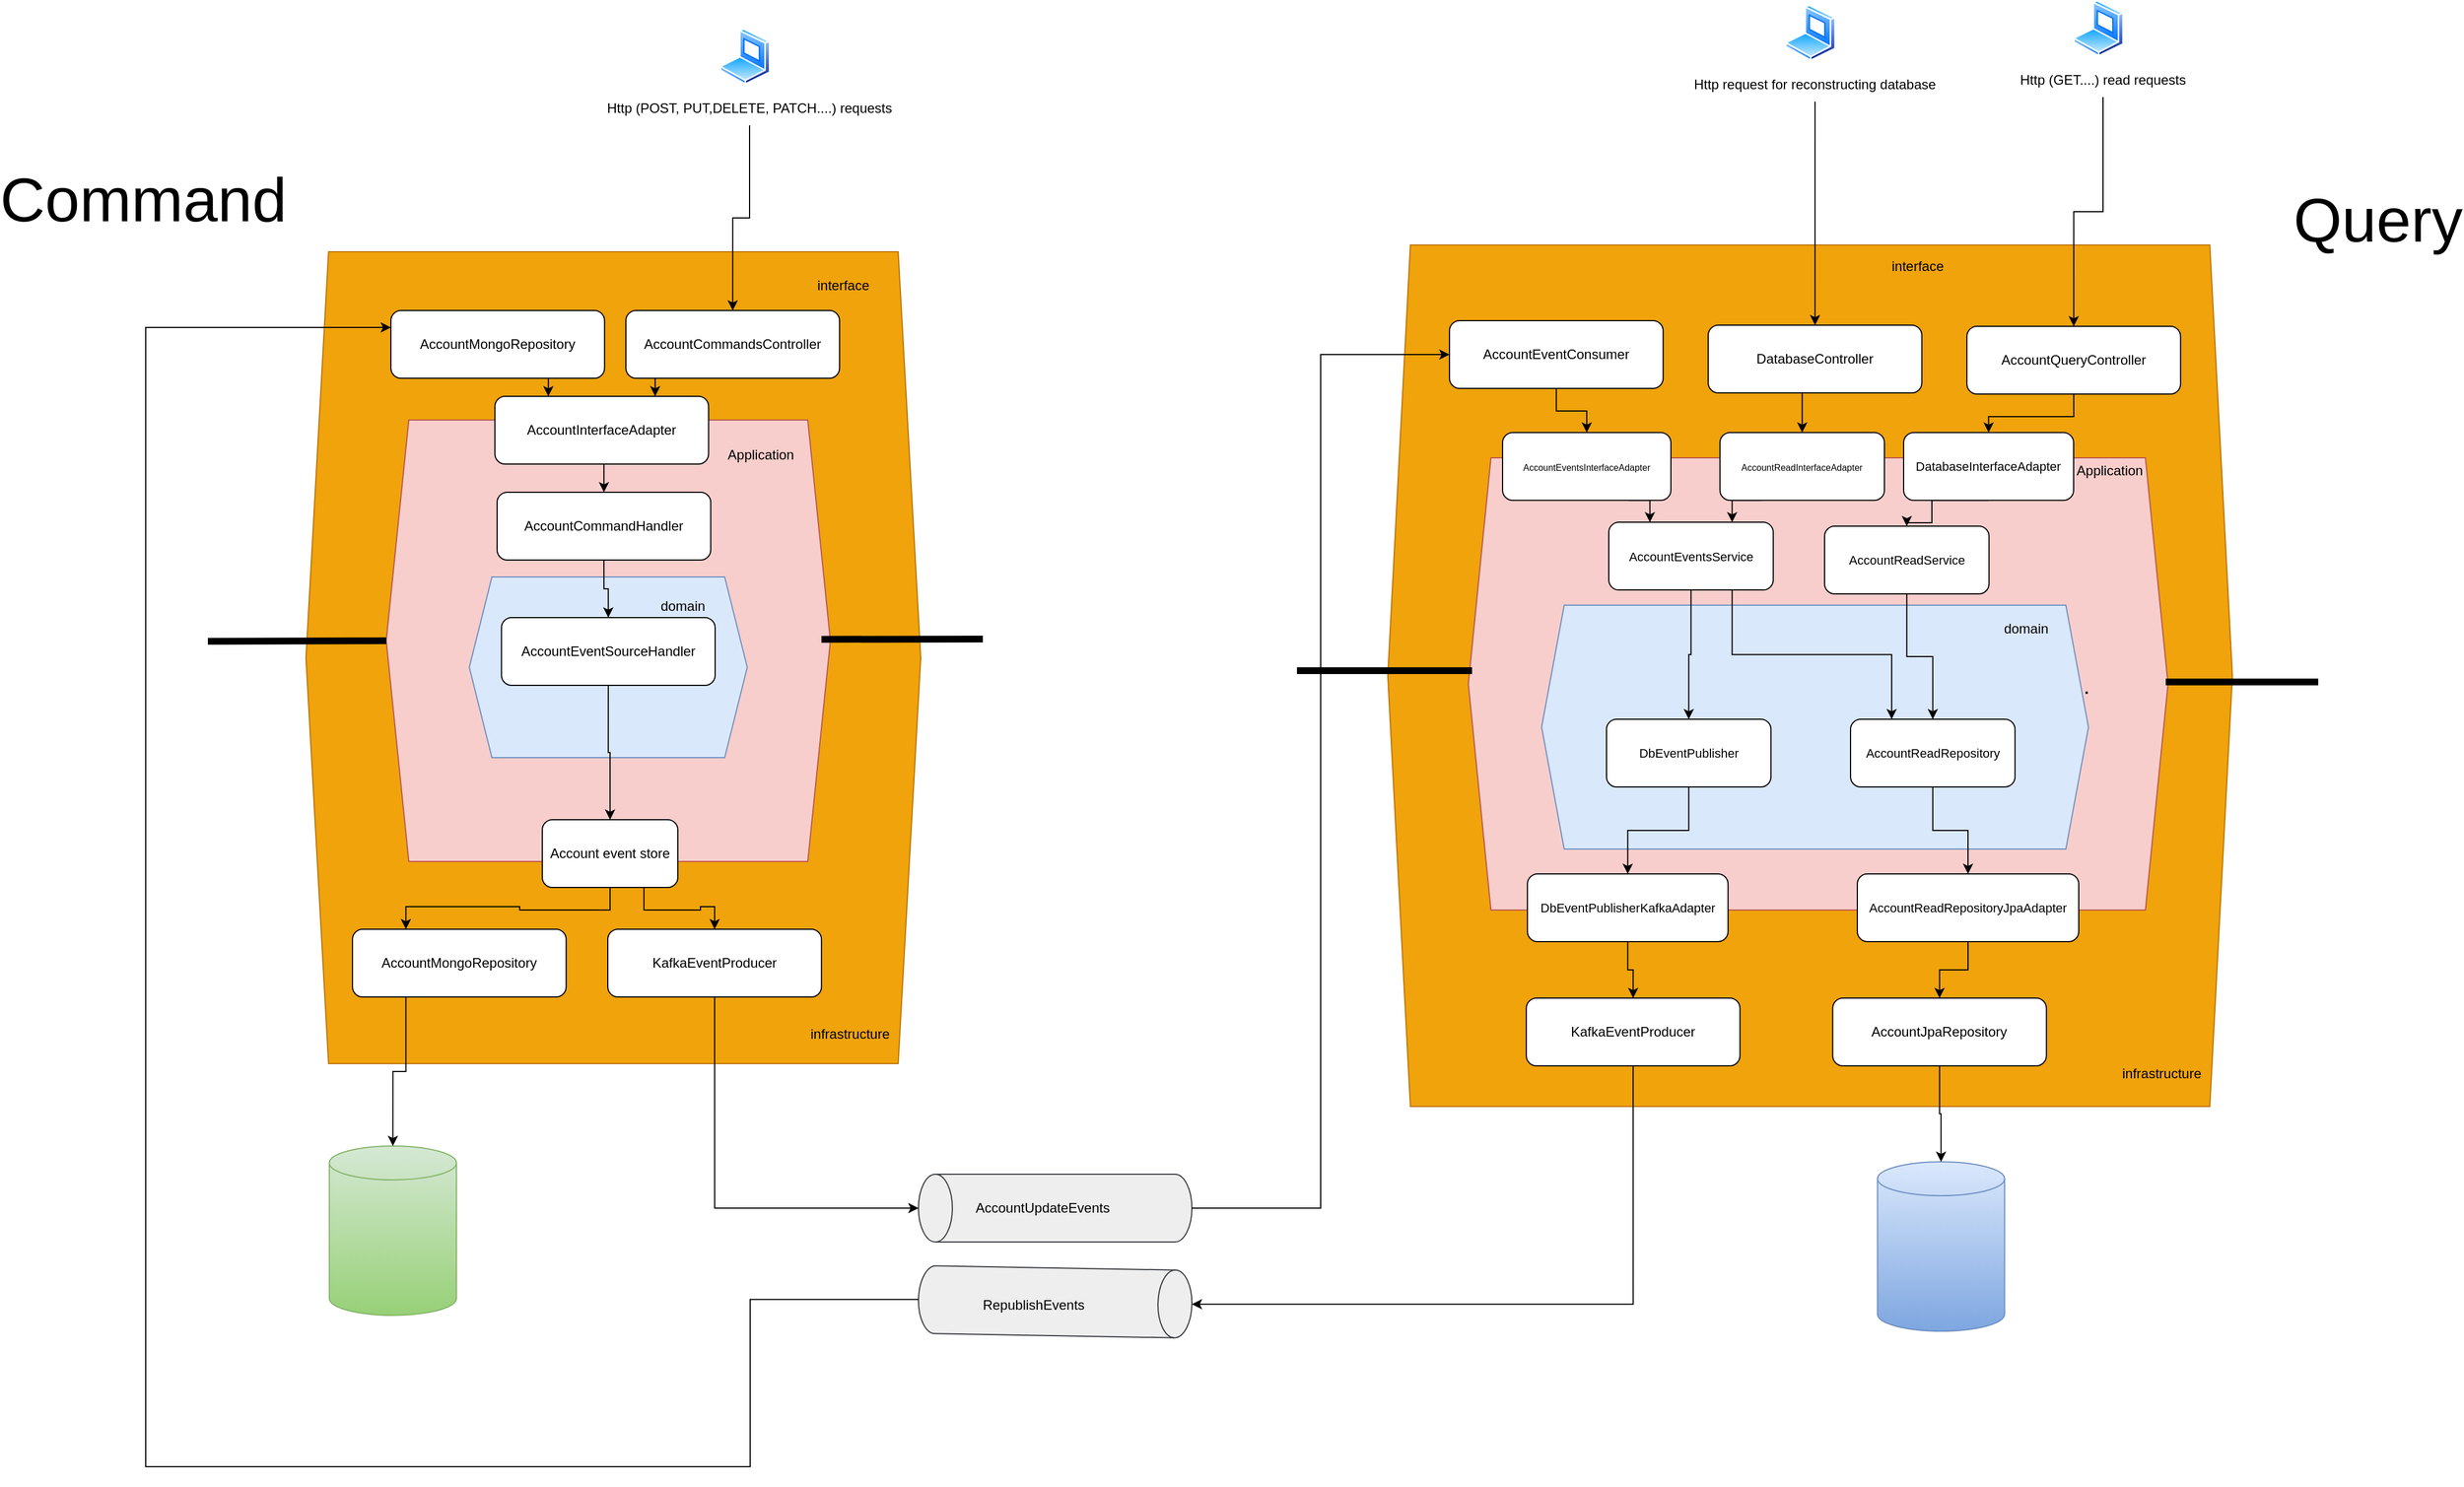 <mxfile version="24.0.7" type="device">
  <diagram name="Página-1" id="el1YHidlCXBiOxKuGjxS">
    <mxGraphModel dx="3025" dy="1945" grid="0" gridSize="10" guides="1" tooltips="1" connect="1" arrows="1" fold="1" page="0" pageScale="1" pageWidth="827" pageHeight="1169" background="#ffffff" math="0" shadow="0">
      <root>
        <mxCell id="0" />
        <mxCell id="1" parent="0" />
        <mxCell id="NneCRc7rdDqHOtau7HOk-14" value="" style="shape=cylinder3;whiteSpace=wrap;html=1;boundedLbl=1;backgroundOutline=1;size=15;rotation=-90;fillColor=#eeeeee;strokeColor=#36393d;" vertex="1" parent="1">
          <mxGeometry x="601" y="662" width="60" height="242" as="geometry" />
        </mxCell>
        <mxCell id="NneCRc7rdDqHOtau7HOk-15" value="" style="shape=cylinder3;whiteSpace=wrap;html=1;boundedLbl=1;backgroundOutline=1;size=15;rotation=91;fillColor=#eeeeee;strokeColor=#36393d;" vertex="1" parent="1">
          <mxGeometry x="601" y="745" width="60" height="242" as="geometry" />
        </mxCell>
        <mxCell id="NneCRc7rdDqHOtau7HOk-24" value="" style="shape=cylinder3;whiteSpace=wrap;html=1;boundedLbl=1;backgroundOutline=1;size=15;fillColor=#d5e8d4;gradientColor=#97d077;strokeColor=#82b366;" vertex="1" parent="1">
          <mxGeometry x="-11.5" y="728" width="112.5" height="150" as="geometry" />
        </mxCell>
        <mxCell id="NneCRc7rdDqHOtau7HOk-25" value="" style="shape=cylinder3;whiteSpace=wrap;html=1;boundedLbl=1;backgroundOutline=1;size=15;fillColor=#dae8fc;gradientColor=#7ea6e0;strokeColor=#6c8ebf;" vertex="1" parent="1">
          <mxGeometry x="1358.88" y="742" width="112.5" height="150" as="geometry" />
        </mxCell>
        <mxCell id="NneCRc7rdDqHOtau7HOk-27" value="" style="shape=image;verticalLabelPosition=bottom;labelBackgroundColor=default;verticalAlign=top;aspect=fixed;imageAspect=0;image=https://upload.wikimedia.org/wikipedia/commons/thumb/9/93/MongoDB_Logo.svg/2560px-MongoDB_Logo.svg.png;" vertex="1" parent="1">
          <mxGeometry x="-28" y="875" width="140.43" height="37.8" as="geometry" />
        </mxCell>
        <mxCell id="NneCRc7rdDqHOtau7HOk-28" value="" style="shape=image;verticalLabelPosition=bottom;labelBackgroundColor=default;verticalAlign=top;aspect=fixed;imageAspect=0;image=https://cdn.icon-icons.com/icons2/2415/PNG/512/postgresql_plain_wordmark_logo_icon_146390.png;" vertex="1" parent="1">
          <mxGeometry x="1355.13" y="909" width="120" height="120" as="geometry" />
        </mxCell>
        <mxCell id="NneCRc7rdDqHOtau7HOk-29" value="" style="group" vertex="1" connectable="0" parent="1">
          <mxGeometry x="-194" y="30" width="842" height="625" as="geometry" />
        </mxCell>
        <mxCell id="NneCRc7rdDqHOtau7HOk-4" value="" style="shape=hexagon;perimeter=hexagonPerimeter2;whiteSpace=wrap;html=1;fixedSize=1;fillColor=#f0a30a;strokeColor=#BD7000;fontColor=#000000;" vertex="1" parent="NneCRc7rdDqHOtau7HOk-29">
          <mxGeometry x="161.82" y="-94" width="544.18" height="719" as="geometry" />
        </mxCell>
        <mxCell id="NneCRc7rdDqHOtau7HOk-5" value="" style="shape=hexagon;perimeter=hexagonPerimeter2;whiteSpace=wrap;html=1;fixedSize=1;fillColor=#f8cecc;strokeColor=#b85450;" vertex="1" parent="NneCRc7rdDqHOtau7HOk-29">
          <mxGeometry x="232.87" y="55" width="393.13" height="391" as="geometry" />
        </mxCell>
        <mxCell id="NneCRc7rdDqHOtau7HOk-6" value="" style="shape=hexagon;perimeter=hexagonPerimeter2;whiteSpace=wrap;html=1;fixedSize=1;fillColor=#dae8fc;strokeColor=#6c8ebf;" vertex="1" parent="NneCRc7rdDqHOtau7HOk-29">
          <mxGeometry x="306.41" y="194" width="246.04" height="160.02" as="geometry" />
        </mxCell>
        <mxCell id="NneCRc7rdDqHOtau7HOk-8" value="domain" style="text;html=1;align=center;verticalAlign=middle;whiteSpace=wrap;rounded=0;" vertex="1" parent="NneCRc7rdDqHOtau7HOk-29">
          <mxGeometry x="456.003" y="193.998" width="78.938" height="51.229" as="geometry" />
        </mxCell>
        <mxCell id="NneCRc7rdDqHOtau7HOk-9" value="Application" style="text;html=1;align=center;verticalAlign=middle;whiteSpace=wrap;rounded=0;" vertex="1" parent="NneCRc7rdDqHOtau7HOk-29">
          <mxGeometry x="525.003" y="59.997" width="78.938" height="51.229" as="geometry" />
        </mxCell>
        <mxCell id="NneCRc7rdDqHOtau7HOk-12" value="infrastructure" style="text;html=1;align=center;verticalAlign=middle;whiteSpace=wrap;rounded=0;" vertex="1" parent="NneCRc7rdDqHOtau7HOk-29">
          <mxGeometry x="603.938" y="573.771" width="78.938" height="51.229" as="geometry" />
        </mxCell>
        <mxCell id="NneCRc7rdDqHOtau7HOk-38" style="edgeStyle=orthogonalEdgeStyle;rounded=0;orthogonalLoop=1;jettySize=auto;html=1;exitX=0.5;exitY=1;exitDx=0;exitDy=0;entryX=0.25;entryY=0;entryDx=0;entryDy=0;" edge="1" parent="NneCRc7rdDqHOtau7HOk-29" source="NneCRc7rdDqHOtau7HOk-35" target="NneCRc7rdDqHOtau7HOk-36">
          <mxGeometry relative="1" as="geometry" />
        </mxCell>
        <mxCell id="NneCRc7rdDqHOtau7HOk-40" style="edgeStyle=orthogonalEdgeStyle;rounded=0;orthogonalLoop=1;jettySize=auto;html=1;exitX=0.75;exitY=1;exitDx=0;exitDy=0;entryX=0.5;entryY=0;entryDx=0;entryDy=0;" edge="1" parent="NneCRc7rdDqHOtau7HOk-29" source="NneCRc7rdDqHOtau7HOk-35" target="NneCRc7rdDqHOtau7HOk-37">
          <mxGeometry relative="1" as="geometry" />
        </mxCell>
        <mxCell id="NneCRc7rdDqHOtau7HOk-35" value="Account event store" style="rounded=1;whiteSpace=wrap;html=1;" vertex="1" parent="NneCRc7rdDqHOtau7HOk-29">
          <mxGeometry x="371" y="409" width="120" height="60" as="geometry" />
        </mxCell>
        <mxCell id="NneCRc7rdDqHOtau7HOk-36" value="AccountMongoRepository" style="rounded=1;whiteSpace=wrap;html=1;" vertex="1" parent="NneCRc7rdDqHOtau7HOk-29">
          <mxGeometry x="203" y="506" width="189.13" height="60" as="geometry" />
        </mxCell>
        <mxCell id="NneCRc7rdDqHOtau7HOk-37" value="KafkaEventProducer" style="rounded=1;whiteSpace=wrap;html=1;" vertex="1" parent="NneCRc7rdDqHOtau7HOk-29">
          <mxGeometry x="429" y="506" width="189.13" height="60" as="geometry" />
        </mxCell>
        <mxCell id="NneCRc7rdDqHOtau7HOk-51" style="edgeStyle=orthogonalEdgeStyle;rounded=0;orthogonalLoop=1;jettySize=auto;html=1;exitX=0.75;exitY=1;exitDx=0;exitDy=0;entryX=0.25;entryY=0;entryDx=0;entryDy=0;" edge="1" parent="NneCRc7rdDqHOtau7HOk-29" source="NneCRc7rdDqHOtau7HOk-47" target="NneCRc7rdDqHOtau7HOk-50">
          <mxGeometry relative="1" as="geometry" />
        </mxCell>
        <mxCell id="NneCRc7rdDqHOtau7HOk-47" value="AccountMongoRepository" style="rounded=1;whiteSpace=wrap;html=1;" vertex="1" parent="NneCRc7rdDqHOtau7HOk-29">
          <mxGeometry x="237" y="-42" width="189.13" height="60" as="geometry" />
        </mxCell>
        <mxCell id="NneCRc7rdDqHOtau7HOk-58" style="edgeStyle=orthogonalEdgeStyle;rounded=0;orthogonalLoop=1;jettySize=auto;html=1;exitX=0.5;exitY=1;exitDx=0;exitDy=0;entryX=0.5;entryY=0;entryDx=0;entryDy=0;" edge="1" parent="NneCRc7rdDqHOtau7HOk-29" source="NneCRc7rdDqHOtau7HOk-50" target="NneCRc7rdDqHOtau7HOk-57">
          <mxGeometry relative="1" as="geometry" />
        </mxCell>
        <mxCell id="NneCRc7rdDqHOtau7HOk-50" value="AccountInterfaceAdapter" style="rounded=1;whiteSpace=wrap;html=1;" vertex="1" parent="NneCRc7rdDqHOtau7HOk-29">
          <mxGeometry x="329.07" y="34" width="189.13" height="60" as="geometry" />
        </mxCell>
        <mxCell id="NneCRc7rdDqHOtau7HOk-53" style="edgeStyle=orthogonalEdgeStyle;rounded=0;orthogonalLoop=1;jettySize=auto;html=1;exitX=0.25;exitY=1;exitDx=0;exitDy=0;entryX=0.75;entryY=0;entryDx=0;entryDy=0;" edge="1" parent="NneCRc7rdDqHOtau7HOk-29" source="NneCRc7rdDqHOtau7HOk-52" target="NneCRc7rdDqHOtau7HOk-50">
          <mxGeometry relative="1" as="geometry" />
        </mxCell>
        <mxCell id="NneCRc7rdDqHOtau7HOk-52" value="AccountCommandsController" style="rounded=1;whiteSpace=wrap;html=1;" vertex="1" parent="NneCRc7rdDqHOtau7HOk-29">
          <mxGeometry x="445" y="-42" width="189.13" height="60" as="geometry" />
        </mxCell>
        <mxCell id="NneCRc7rdDqHOtau7HOk-61" style="edgeStyle=orthogonalEdgeStyle;rounded=0;orthogonalLoop=1;jettySize=auto;html=1;exitX=0.5;exitY=1;exitDx=0;exitDy=0;entryX=0.5;entryY=0;entryDx=0;entryDy=0;" edge="1" parent="NneCRc7rdDqHOtau7HOk-29" source="NneCRc7rdDqHOtau7HOk-57" target="NneCRc7rdDqHOtau7HOk-59">
          <mxGeometry relative="1" as="geometry" />
        </mxCell>
        <mxCell id="NneCRc7rdDqHOtau7HOk-57" value="AccountCommandHandler" style="rounded=1;whiteSpace=wrap;html=1;" vertex="1" parent="NneCRc7rdDqHOtau7HOk-29">
          <mxGeometry x="331" y="119" width="189.13" height="60" as="geometry" />
        </mxCell>
        <mxCell id="NneCRc7rdDqHOtau7HOk-60" style="edgeStyle=orthogonalEdgeStyle;rounded=0;orthogonalLoop=1;jettySize=auto;html=1;exitX=0.5;exitY=1;exitDx=0;exitDy=0;entryX=0.5;entryY=0;entryDx=0;entryDy=0;" edge="1" parent="NneCRc7rdDqHOtau7HOk-29" source="NneCRc7rdDqHOtau7HOk-59" target="NneCRc7rdDqHOtau7HOk-35">
          <mxGeometry relative="1" as="geometry" />
        </mxCell>
        <mxCell id="NneCRc7rdDqHOtau7HOk-59" value="AccountEventSourceHandler" style="rounded=1;whiteSpace=wrap;html=1;" vertex="1" parent="NneCRc7rdDqHOtau7HOk-29">
          <mxGeometry x="334.87" y="230" width="189.13" height="60" as="geometry" />
        </mxCell>
        <mxCell id="NneCRc7rdDqHOtau7HOk-128" value="" style="endArrow=none;html=1;rounded=0;strokeWidth=6;" edge="1" parent="NneCRc7rdDqHOtau7HOk-29">
          <mxGeometry width="50" height="50" relative="1" as="geometry">
            <mxPoint x="618.13" y="249.25" as="sourcePoint" />
            <mxPoint x="761" y="249" as="targetPoint" />
          </mxGeometry>
        </mxCell>
        <mxCell id="NneCRc7rdDqHOtau7HOk-30" value="" style="group" vertex="1" connectable="0" parent="1">
          <mxGeometry x="763" y="30" width="910" height="663" as="geometry" />
        </mxCell>
        <mxCell id="NneCRc7rdDqHOtau7HOk-16" value="" style="shape=hexagon;perimeter=hexagonPerimeter2;whiteSpace=wrap;html=1;fixedSize=1;fillColor=#f0a30a;strokeColor=#BD7000;fontColor=#000000;" vertex="1" parent="NneCRc7rdDqHOtau7HOk-30">
          <mxGeometry x="162.4" y="-100" width="747.6" height="763" as="geometry" />
        </mxCell>
        <mxCell id="NneCRc7rdDqHOtau7HOk-17" value="" style="shape=hexagon;perimeter=hexagonPerimeter2;whiteSpace=wrap;html=1;fixedSize=1;fillColor=#f8cecc;strokeColor=#b85450;" vertex="1" parent="NneCRc7rdDqHOtau7HOk-30">
          <mxGeometry x="233.7" y="88.54" width="619.3" height="400.46" as="geometry" />
        </mxCell>
        <mxCell id="NneCRc7rdDqHOtau7HOk-21" value="Application" style="text;html=1;align=center;verticalAlign=middle;whiteSpace=wrap;rounded=0;" vertex="1" parent="NneCRc7rdDqHOtau7HOk-30">
          <mxGeometry x="762.001" y="72.997" width="79.219" height="53.123" as="geometry" />
        </mxCell>
        <mxCell id="NneCRc7rdDqHOtau7HOk-23" value="infrastructure" style="text;html=1;align=center;verticalAlign=middle;whiteSpace=wrap;rounded=0;" vertex="1" parent="NneCRc7rdDqHOtau7HOk-30">
          <mxGeometry x="808.003" y="606.997" width="79.219" height="53.123" as="geometry" />
        </mxCell>
        <mxCell id="NneCRc7rdDqHOtau7HOk-79" style="edgeStyle=orthogonalEdgeStyle;rounded=0;orthogonalLoop=1;jettySize=auto;html=1;exitX=0.5;exitY=1;exitDx=0;exitDy=0;entryX=0.5;entryY=0;entryDx=0;entryDy=0;" edge="1" parent="NneCRc7rdDqHOtau7HOk-30" source="NneCRc7rdDqHOtau7HOk-42" target="NneCRc7rdDqHOtau7HOk-76">
          <mxGeometry relative="1" as="geometry" />
        </mxCell>
        <mxCell id="NneCRc7rdDqHOtau7HOk-42" value="AccountEventConsumer" style="rounded=1;whiteSpace=wrap;html=1;" vertex="1" parent="NneCRc7rdDqHOtau7HOk-30">
          <mxGeometry x="217" y="-33" width="189.13" height="60" as="geometry" />
        </mxCell>
        <mxCell id="NneCRc7rdDqHOtau7HOk-44" value="AccountJpaRepository" style="rounded=1;whiteSpace=wrap;html=1;" vertex="1" parent="NneCRc7rdDqHOtau7HOk-30">
          <mxGeometry x="556.23" y="567" width="189.13" height="60" as="geometry" />
        </mxCell>
        <mxCell id="NneCRc7rdDqHOtau7HOk-22" value="interface" style="text;html=1;align=center;verticalAlign=middle;whiteSpace=wrap;rounded=0;" vertex="1" parent="NneCRc7rdDqHOtau7HOk-30">
          <mxGeometry x="592.131" y="-108" width="79.219" height="53.123" as="geometry" />
        </mxCell>
        <mxCell id="NneCRc7rdDqHOtau7HOk-73" value="KafkaEventProducer" style="rounded=1;whiteSpace=wrap;html=1;" vertex="1" parent="NneCRc7rdDqHOtau7HOk-30">
          <mxGeometry x="285" y="567" width="189.13" height="60" as="geometry" />
        </mxCell>
        <mxCell id="NneCRc7rdDqHOtau7HOk-85" style="edgeStyle=orthogonalEdgeStyle;rounded=0;orthogonalLoop=1;jettySize=auto;html=1;exitX=0.75;exitY=1;exitDx=0;exitDy=0;entryX=0.25;entryY=0;entryDx=0;entryDy=0;" edge="1" parent="NneCRc7rdDqHOtau7HOk-30" source="NneCRc7rdDqHOtau7HOk-76" target="NneCRc7rdDqHOtau7HOk-83">
          <mxGeometry relative="1" as="geometry" />
        </mxCell>
        <mxCell id="NneCRc7rdDqHOtau7HOk-76" value="&lt;font style=&quot;font-size: 8px;&quot;&gt;AccountEventsInterfaceAdapter&lt;/font&gt;" style="rounded=1;whiteSpace=wrap;html=1;" vertex="1" parent="NneCRc7rdDqHOtau7HOk-30">
          <mxGeometry x="264" y="66.12" width="149" height="60" as="geometry" />
        </mxCell>
        <mxCell id="NneCRc7rdDqHOtau7HOk-86" style="edgeStyle=orthogonalEdgeStyle;rounded=0;orthogonalLoop=1;jettySize=auto;html=1;exitX=0.25;exitY=1;exitDx=0;exitDy=0;entryX=0.75;entryY=0;entryDx=0;entryDy=0;" edge="1" parent="NneCRc7rdDqHOtau7HOk-30" source="NneCRc7rdDqHOtau7HOk-77" target="NneCRc7rdDqHOtau7HOk-83">
          <mxGeometry relative="1" as="geometry" />
        </mxCell>
        <mxCell id="NneCRc7rdDqHOtau7HOk-77" value="&lt;font style=&quot;font-size: 8px;&quot;&gt;AccountReadInterfaceAdapter&lt;/font&gt;" style="rounded=1;whiteSpace=wrap;html=1;" vertex="1" parent="NneCRc7rdDqHOtau7HOk-30">
          <mxGeometry x="456.41" y="66.12" width="145.59" height="60" as="geometry" />
        </mxCell>
        <mxCell id="NneCRc7rdDqHOtau7HOk-87" style="edgeStyle=orthogonalEdgeStyle;rounded=0;orthogonalLoop=1;jettySize=auto;html=1;exitX=0.5;exitY=1;exitDx=0;exitDy=0;entryX=0.5;entryY=0;entryDx=0;entryDy=0;" edge="1" parent="NneCRc7rdDqHOtau7HOk-30" source="NneCRc7rdDqHOtau7HOk-78" target="NneCRc7rdDqHOtau7HOk-84">
          <mxGeometry relative="1" as="geometry">
            <Array as="points">
              <mxPoint x="644" y="126" />
              <mxPoint x="644" y="146" />
              <mxPoint x="622" y="146" />
            </Array>
          </mxGeometry>
        </mxCell>
        <mxCell id="NneCRc7rdDqHOtau7HOk-78" value="&lt;font style=&quot;font-size: 11px;&quot;&gt;DatabaseInterfaceAdapter&lt;/font&gt;" style="rounded=1;whiteSpace=wrap;html=1;" vertex="1" parent="NneCRc7rdDqHOtau7HOk-30">
          <mxGeometry x="619" y="66.12" width="150.46" height="60" as="geometry" />
        </mxCell>
        <mxCell id="NneCRc7rdDqHOtau7HOk-82" value="" style="endArrow=none;dashed=1;html=1;dashPattern=1 3;strokeWidth=2;rounded=0;" edge="1" parent="NneCRc7rdDqHOtau7HOk-30" target="NneCRc7rdDqHOtau7HOk-18">
          <mxGeometry width="50" height="50" relative="1" as="geometry">
            <mxPoint x="782" y="296.385" as="sourcePoint" />
            <mxPoint x="1801" y="296" as="targetPoint" />
          </mxGeometry>
        </mxCell>
        <mxCell id="NneCRc7rdDqHOtau7HOk-18" value="" style="shape=hexagon;perimeter=hexagonPerimeter2;whiteSpace=wrap;html=1;fixedSize=1;fillColor=#dae8fc;strokeColor=#6c8ebf;" vertex="1" parent="NneCRc7rdDqHOtau7HOk-30">
          <mxGeometry x="298.55" y="219" width="484.05" height="216.03" as="geometry" />
        </mxCell>
        <mxCell id="NneCRc7rdDqHOtau7HOk-121" style="edgeStyle=orthogonalEdgeStyle;rounded=0;orthogonalLoop=1;jettySize=auto;html=1;exitX=0.5;exitY=1;exitDx=0;exitDy=0;entryX=0.5;entryY=0;entryDx=0;entryDy=0;" edge="1" parent="NneCRc7rdDqHOtau7HOk-30" source="NneCRc7rdDqHOtau7HOk-83" target="NneCRc7rdDqHOtau7HOk-119">
          <mxGeometry relative="1" as="geometry" />
        </mxCell>
        <mxCell id="NneCRc7rdDqHOtau7HOk-123" style="edgeStyle=orthogonalEdgeStyle;rounded=0;orthogonalLoop=1;jettySize=auto;html=1;exitX=0.75;exitY=1;exitDx=0;exitDy=0;entryX=0.25;entryY=0;entryDx=0;entryDy=0;" edge="1" parent="NneCRc7rdDqHOtau7HOk-30" source="NneCRc7rdDqHOtau7HOk-83" target="NneCRc7rdDqHOtau7HOk-88">
          <mxGeometry relative="1" as="geometry" />
        </mxCell>
        <mxCell id="NneCRc7rdDqHOtau7HOk-83" value="&lt;font style=&quot;font-size: 11px;&quot;&gt;AccountEventsService&lt;/font&gt;" style="rounded=1;whiteSpace=wrap;html=1;" vertex="1" parent="NneCRc7rdDqHOtau7HOk-30">
          <mxGeometry x="358" y="145.56" width="145.59" height="60" as="geometry" />
        </mxCell>
        <mxCell id="NneCRc7rdDqHOtau7HOk-90" style="edgeStyle=orthogonalEdgeStyle;rounded=0;orthogonalLoop=1;jettySize=auto;html=1;exitX=0.5;exitY=1;exitDx=0;exitDy=0;entryX=0.5;entryY=0;entryDx=0;entryDy=0;" edge="1" parent="NneCRc7rdDqHOtau7HOk-30" source="NneCRc7rdDqHOtau7HOk-84" target="NneCRc7rdDqHOtau7HOk-88">
          <mxGeometry relative="1" as="geometry" />
        </mxCell>
        <mxCell id="NneCRc7rdDqHOtau7HOk-84" value="&lt;font style=&quot;font-size: 11px;&quot;&gt;AccountReadService&lt;/font&gt;" style="rounded=1;whiteSpace=wrap;html=1;" vertex="1" parent="NneCRc7rdDqHOtau7HOk-30">
          <mxGeometry x="549" y="149" width="145.59" height="60" as="geometry" />
        </mxCell>
        <mxCell id="NneCRc7rdDqHOtau7HOk-20" value="domain" style="text;html=1;align=center;verticalAlign=middle;whiteSpace=wrap;rounded=0;" vertex="1" parent="NneCRc7rdDqHOtau7HOk-30">
          <mxGeometry x="688.001" y="212.999" width="79.219" height="53.123" as="geometry" />
        </mxCell>
        <mxCell id="NneCRc7rdDqHOtau7HOk-91" style="edgeStyle=orthogonalEdgeStyle;rounded=0;orthogonalLoop=1;jettySize=auto;html=1;exitX=0.5;exitY=1;exitDx=0;exitDy=0;entryX=0.5;entryY=0;entryDx=0;entryDy=0;" edge="1" parent="NneCRc7rdDqHOtau7HOk-30" source="NneCRc7rdDqHOtau7HOk-88" target="NneCRc7rdDqHOtau7HOk-89">
          <mxGeometry relative="1" as="geometry" />
        </mxCell>
        <mxCell id="NneCRc7rdDqHOtau7HOk-88" value="&lt;font style=&quot;font-size: 11px;&quot;&gt;AccountReadRepository&lt;/font&gt;" style="rounded=1;whiteSpace=wrap;html=1;" vertex="1" parent="NneCRc7rdDqHOtau7HOk-30">
          <mxGeometry x="572" y="320" width="145.59" height="60" as="geometry" />
        </mxCell>
        <mxCell id="NneCRc7rdDqHOtau7HOk-92" style="edgeStyle=orthogonalEdgeStyle;rounded=0;orthogonalLoop=1;jettySize=auto;html=1;entryX=0.5;entryY=0;entryDx=0;entryDy=0;" edge="1" parent="NneCRc7rdDqHOtau7HOk-30" source="NneCRc7rdDqHOtau7HOk-89" target="NneCRc7rdDqHOtau7HOk-44">
          <mxGeometry relative="1" as="geometry" />
        </mxCell>
        <mxCell id="NneCRc7rdDqHOtau7HOk-89" value="&lt;font style=&quot;font-size: 11px;&quot;&gt;AccountReadRepositoryJpaAdapter&lt;/font&gt;" style="rounded=1;whiteSpace=wrap;html=1;" vertex="1" parent="NneCRc7rdDqHOtau7HOk-30">
          <mxGeometry x="578" y="457" width="196" height="60" as="geometry" />
        </mxCell>
        <mxCell id="NneCRc7rdDqHOtau7HOk-124" style="edgeStyle=orthogonalEdgeStyle;rounded=0;orthogonalLoop=1;jettySize=auto;html=1;exitX=0.5;exitY=1;exitDx=0;exitDy=0;entryX=0.5;entryY=0;entryDx=0;entryDy=0;" edge="1" parent="NneCRc7rdDqHOtau7HOk-30" source="NneCRc7rdDqHOtau7HOk-119" target="NneCRc7rdDqHOtau7HOk-120">
          <mxGeometry relative="1" as="geometry" />
        </mxCell>
        <mxCell id="NneCRc7rdDqHOtau7HOk-119" value="&lt;font style=&quot;font-size: 11px;&quot;&gt;DbEventPublisher&lt;/font&gt;" style="rounded=1;whiteSpace=wrap;html=1;" vertex="1" parent="NneCRc7rdDqHOtau7HOk-30">
          <mxGeometry x="356" y="320" width="145.59" height="60" as="geometry" />
        </mxCell>
        <mxCell id="NneCRc7rdDqHOtau7HOk-125" style="edgeStyle=orthogonalEdgeStyle;rounded=0;orthogonalLoop=1;jettySize=auto;html=1;exitX=0.5;exitY=1;exitDx=0;exitDy=0;entryX=0.5;entryY=0;entryDx=0;entryDy=0;" edge="1" parent="NneCRc7rdDqHOtau7HOk-30" source="NneCRc7rdDqHOtau7HOk-120" target="NneCRc7rdDqHOtau7HOk-73">
          <mxGeometry relative="1" as="geometry" />
        </mxCell>
        <mxCell id="NneCRc7rdDqHOtau7HOk-120" value="&lt;font style=&quot;font-size: 11px;&quot;&gt;DbEventPublisherKafkaAdapter&lt;/font&gt;" style="rounded=1;whiteSpace=wrap;html=1;" vertex="1" parent="NneCRc7rdDqHOtau7HOk-30">
          <mxGeometry x="286" y="457" width="177.59" height="60" as="geometry" />
        </mxCell>
        <mxCell id="NneCRc7rdDqHOtau7HOk-129" value="" style="endArrow=none;html=1;rounded=0;entryX=0;entryY=0.5;entryDx=0;entryDy=0;strokeWidth=6;" edge="1" parent="NneCRc7rdDqHOtau7HOk-30">
          <mxGeometry width="50" height="50" relative="1" as="geometry">
            <mxPoint x="82" y="277" as="sourcePoint" />
            <mxPoint x="237" y="277" as="targetPoint" />
          </mxGeometry>
        </mxCell>
        <mxCell id="NneCRc7rdDqHOtau7HOk-31" value="&lt;font style=&quot;font-size: 55px;&quot;&gt;Command&lt;/font&gt;" style="text;html=1;align=center;verticalAlign=middle;whiteSpace=wrap;rounded=0;" vertex="1" parent="1">
          <mxGeometry x="-206" y="-126" width="60" height="30" as="geometry" />
        </mxCell>
        <mxCell id="NneCRc7rdDqHOtau7HOk-33" value="&lt;font style=&quot;font-size: 55px;&quot;&gt;Query&lt;/font&gt;" style="text;html=1;align=center;verticalAlign=middle;whiteSpace=wrap;rounded=0;" vertex="1" parent="1">
          <mxGeometry x="1772" y="-108" width="60" height="30" as="geometry" />
        </mxCell>
        <mxCell id="NneCRc7rdDqHOtau7HOk-39" style="edgeStyle=orthogonalEdgeStyle;rounded=0;orthogonalLoop=1;jettySize=auto;html=1;exitX=0.25;exitY=1;exitDx=0;exitDy=0;entryX=0.5;entryY=0;entryDx=0;entryDy=0;entryPerimeter=0;" edge="1" parent="1" source="NneCRc7rdDqHOtau7HOk-36" target="NneCRc7rdDqHOtau7HOk-24">
          <mxGeometry relative="1" as="geometry" />
        </mxCell>
        <mxCell id="NneCRc7rdDqHOtau7HOk-41" style="edgeStyle=orthogonalEdgeStyle;rounded=0;orthogonalLoop=1;jettySize=auto;html=1;exitX=0.5;exitY=1;exitDx=0;exitDy=0;entryX=0.5;entryY=0;entryDx=0;entryDy=0;entryPerimeter=0;" edge="1" parent="1" source="NneCRc7rdDqHOtau7HOk-37" target="NneCRc7rdDqHOtau7HOk-14">
          <mxGeometry relative="1" as="geometry" />
        </mxCell>
        <mxCell id="NneCRc7rdDqHOtau7HOk-45" style="edgeStyle=orthogonalEdgeStyle;rounded=0;orthogonalLoop=1;jettySize=auto;html=1;exitX=0.5;exitY=1;exitDx=0;exitDy=0;entryX=0.5;entryY=0;entryDx=0;entryDy=0;entryPerimeter=0;" edge="1" parent="1" source="NneCRc7rdDqHOtau7HOk-44" target="NneCRc7rdDqHOtau7HOk-25">
          <mxGeometry relative="1" as="geometry" />
        </mxCell>
        <mxCell id="NneCRc7rdDqHOtau7HOk-10" value="interface" style="text;html=1;align=center;verticalAlign=middle;whiteSpace=wrap;rounded=0;" vertex="1" parent="1">
          <mxGeometry x="404.003" y="-60" width="78.938" height="51.229" as="geometry" />
        </mxCell>
        <mxCell id="NneCRc7rdDqHOtau7HOk-46" value="RepublishEvents" style="text;html=1;align=center;verticalAlign=middle;whiteSpace=wrap;rounded=0;" vertex="1" parent="1">
          <mxGeometry x="582" y="854" width="60" height="30" as="geometry" />
        </mxCell>
        <mxCell id="NneCRc7rdDqHOtau7HOk-48" style="edgeStyle=orthogonalEdgeStyle;rounded=0;orthogonalLoop=1;jettySize=auto;html=1;exitX=0.5;exitY=1;exitDx=0;exitDy=0;exitPerimeter=0;entryX=0;entryY=0.25;entryDx=0;entryDy=0;" edge="1" parent="1" source="NneCRc7rdDqHOtau7HOk-15" target="NneCRc7rdDqHOtau7HOk-47">
          <mxGeometry relative="1" as="geometry">
            <Array as="points">
              <mxPoint x="361" y="864" />
              <mxPoint x="361" y="1012" />
              <mxPoint x="-174" y="1012" />
              <mxPoint x="-174" y="3" />
            </Array>
          </mxGeometry>
        </mxCell>
        <mxCell id="NneCRc7rdDqHOtau7HOk-56" style="edgeStyle=orthogonalEdgeStyle;rounded=0;orthogonalLoop=1;jettySize=auto;html=1;exitX=0.5;exitY=1;exitDx=0;exitDy=0;entryX=0.5;entryY=0;entryDx=0;entryDy=0;" edge="1" parent="1" source="NneCRc7rdDqHOtau7HOk-54" target="NneCRc7rdDqHOtau7HOk-52">
          <mxGeometry relative="1" as="geometry" />
        </mxCell>
        <mxCell id="NneCRc7rdDqHOtau7HOk-54" value="Http (POST, PUT,DELETE, PATCH....) requests" style="text;html=1;align=center;verticalAlign=middle;whiteSpace=wrap;rounded=0;" vertex="1" parent="1">
          <mxGeometry x="188" y="-206" width="345" height="30" as="geometry" />
        </mxCell>
        <mxCell id="NneCRc7rdDqHOtau7HOk-55" value="" style="image;aspect=fixed;perimeter=ellipsePerimeter;html=1;align=center;shadow=0;dashed=0;spacingTop=3;image=img/lib/active_directory/laptop_client.svg;" vertex="1" parent="1">
          <mxGeometry x="334" y="-262" width="45" height="50" as="geometry" />
        </mxCell>
        <mxCell id="NneCRc7rdDqHOtau7HOk-43" style="edgeStyle=orthogonalEdgeStyle;rounded=0;orthogonalLoop=1;jettySize=auto;html=1;exitX=0.5;exitY=1;exitDx=0;exitDy=0;exitPerimeter=0;entryX=0;entryY=0.5;entryDx=0;entryDy=0;" edge="1" parent="1" source="NneCRc7rdDqHOtau7HOk-14" target="NneCRc7rdDqHOtau7HOk-42">
          <mxGeometry relative="1" as="geometry" />
        </mxCell>
        <mxCell id="NneCRc7rdDqHOtau7HOk-69" style="edgeStyle=orthogonalEdgeStyle;rounded=0;orthogonalLoop=1;jettySize=auto;html=1;exitX=0.5;exitY=1;exitDx=0;exitDy=0;entryX=0.5;entryY=0;entryDx=0;entryDy=0;" edge="1" parent="1" source="NneCRc7rdDqHOtau7HOk-65" target="NneCRc7rdDqHOtau7HOk-68">
          <mxGeometry relative="1" as="geometry" />
        </mxCell>
        <mxCell id="NneCRc7rdDqHOtau7HOk-65" value="Http request for reconstructing database" style="text;html=1;align=center;verticalAlign=middle;whiteSpace=wrap;rounded=0;" vertex="1" parent="1">
          <mxGeometry x="1131.07" y="-227" width="345" height="30" as="geometry" />
        </mxCell>
        <mxCell id="NneCRc7rdDqHOtau7HOk-66" value="" style="image;aspect=fixed;perimeter=ellipsePerimeter;html=1;align=center;shadow=0;dashed=0;spacingTop=3;image=img/lib/active_directory/laptop_client.svg;" vertex="1" parent="1">
          <mxGeometry x="1277.07" y="-283" width="45" height="50" as="geometry" />
        </mxCell>
        <mxCell id="NneCRc7rdDqHOtau7HOk-80" style="edgeStyle=orthogonalEdgeStyle;rounded=0;orthogonalLoop=1;jettySize=auto;html=1;exitX=0.5;exitY=1;exitDx=0;exitDy=0;entryX=0.5;entryY=0;entryDx=0;entryDy=0;" edge="1" parent="1" source="NneCRc7rdDqHOtau7HOk-68" target="NneCRc7rdDqHOtau7HOk-77">
          <mxGeometry relative="1" as="geometry" />
        </mxCell>
        <mxCell id="NneCRc7rdDqHOtau7HOk-68" value="DatabaseController" style="rounded=1;whiteSpace=wrap;html=1;" vertex="1" parent="1">
          <mxGeometry x="1209" y="1.0" width="189.13" height="60" as="geometry" />
        </mxCell>
        <mxCell id="NneCRc7rdDqHOtau7HOk-72" style="edgeStyle=orthogonalEdgeStyle;rounded=0;orthogonalLoop=1;jettySize=auto;html=1;exitX=0.5;exitY=1;exitDx=0;exitDy=0;entryX=0.5;entryY=0;entryDx=0;entryDy=0;" edge="1" parent="1" source="NneCRc7rdDqHOtau7HOk-70" target="NneCRc7rdDqHOtau7HOk-67">
          <mxGeometry relative="1" as="geometry" />
        </mxCell>
        <mxCell id="NneCRc7rdDqHOtau7HOk-70" value="Http (GET....) read requests" style="text;html=1;align=center;verticalAlign=middle;whiteSpace=wrap;rounded=0;" vertex="1" parent="1">
          <mxGeometry x="1386" y="-231" width="345" height="30" as="geometry" />
        </mxCell>
        <mxCell id="NneCRc7rdDqHOtau7HOk-71" value="" style="image;aspect=fixed;perimeter=ellipsePerimeter;html=1;align=center;shadow=0;dashed=0;spacingTop=3;image=img/lib/active_directory/laptop_client.svg;" vertex="1" parent="1">
          <mxGeometry x="1532" y="-287" width="45" height="50" as="geometry" />
        </mxCell>
        <mxCell id="NneCRc7rdDqHOtau7HOk-81" style="edgeStyle=orthogonalEdgeStyle;rounded=0;orthogonalLoop=1;jettySize=auto;html=1;exitX=0.5;exitY=1;exitDx=0;exitDy=0;entryX=0.5;entryY=0;entryDx=0;entryDy=0;" edge="1" parent="1" source="NneCRc7rdDqHOtau7HOk-67" target="NneCRc7rdDqHOtau7HOk-78">
          <mxGeometry relative="1" as="geometry" />
        </mxCell>
        <mxCell id="NneCRc7rdDqHOtau7HOk-67" value="AccountQueryController" style="rounded=1;whiteSpace=wrap;html=1;" vertex="1" parent="1">
          <mxGeometry x="1438" y="2.0" width="189.13" height="60" as="geometry" />
        </mxCell>
        <mxCell id="NneCRc7rdDqHOtau7HOk-74" style="edgeStyle=orthogonalEdgeStyle;rounded=0;orthogonalLoop=1;jettySize=auto;html=1;exitX=0.5;exitY=1;exitDx=0;exitDy=0;entryX=0.5;entryY=0;entryDx=0;entryDy=0;entryPerimeter=0;" edge="1" parent="1" source="NneCRc7rdDqHOtau7HOk-73" target="NneCRc7rdDqHOtau7HOk-15">
          <mxGeometry relative="1" as="geometry" />
        </mxCell>
        <mxCell id="NneCRc7rdDqHOtau7HOk-75" value="AccountUpdateEvents" style="text;html=1;align=center;verticalAlign=middle;whiteSpace=wrap;rounded=0;" vertex="1" parent="1">
          <mxGeometry x="590" y="768" width="60" height="30" as="geometry" />
        </mxCell>
        <mxCell id="NneCRc7rdDqHOtau7HOk-127" value="" style="endArrow=none;html=1;rounded=0;entryX=0;entryY=0.5;entryDx=0;entryDy=0;strokeWidth=6;" edge="1" parent="1" target="NneCRc7rdDqHOtau7HOk-5">
          <mxGeometry width="50" height="50" relative="1" as="geometry">
            <mxPoint x="-119" y="281" as="sourcePoint" />
            <mxPoint x="-256" y="328" as="targetPoint" />
          </mxGeometry>
        </mxCell>
        <mxCell id="NneCRc7rdDqHOtau7HOk-130" value="" style="endArrow=none;html=1;rounded=0;strokeWidth=6;" edge="1" parent="1">
          <mxGeometry width="50" height="50" relative="1" as="geometry">
            <mxPoint x="1614" y="317" as="sourcePoint" />
            <mxPoint x="1749" y="317" as="targetPoint" />
          </mxGeometry>
        </mxCell>
      </root>
    </mxGraphModel>
  </diagram>
</mxfile>
